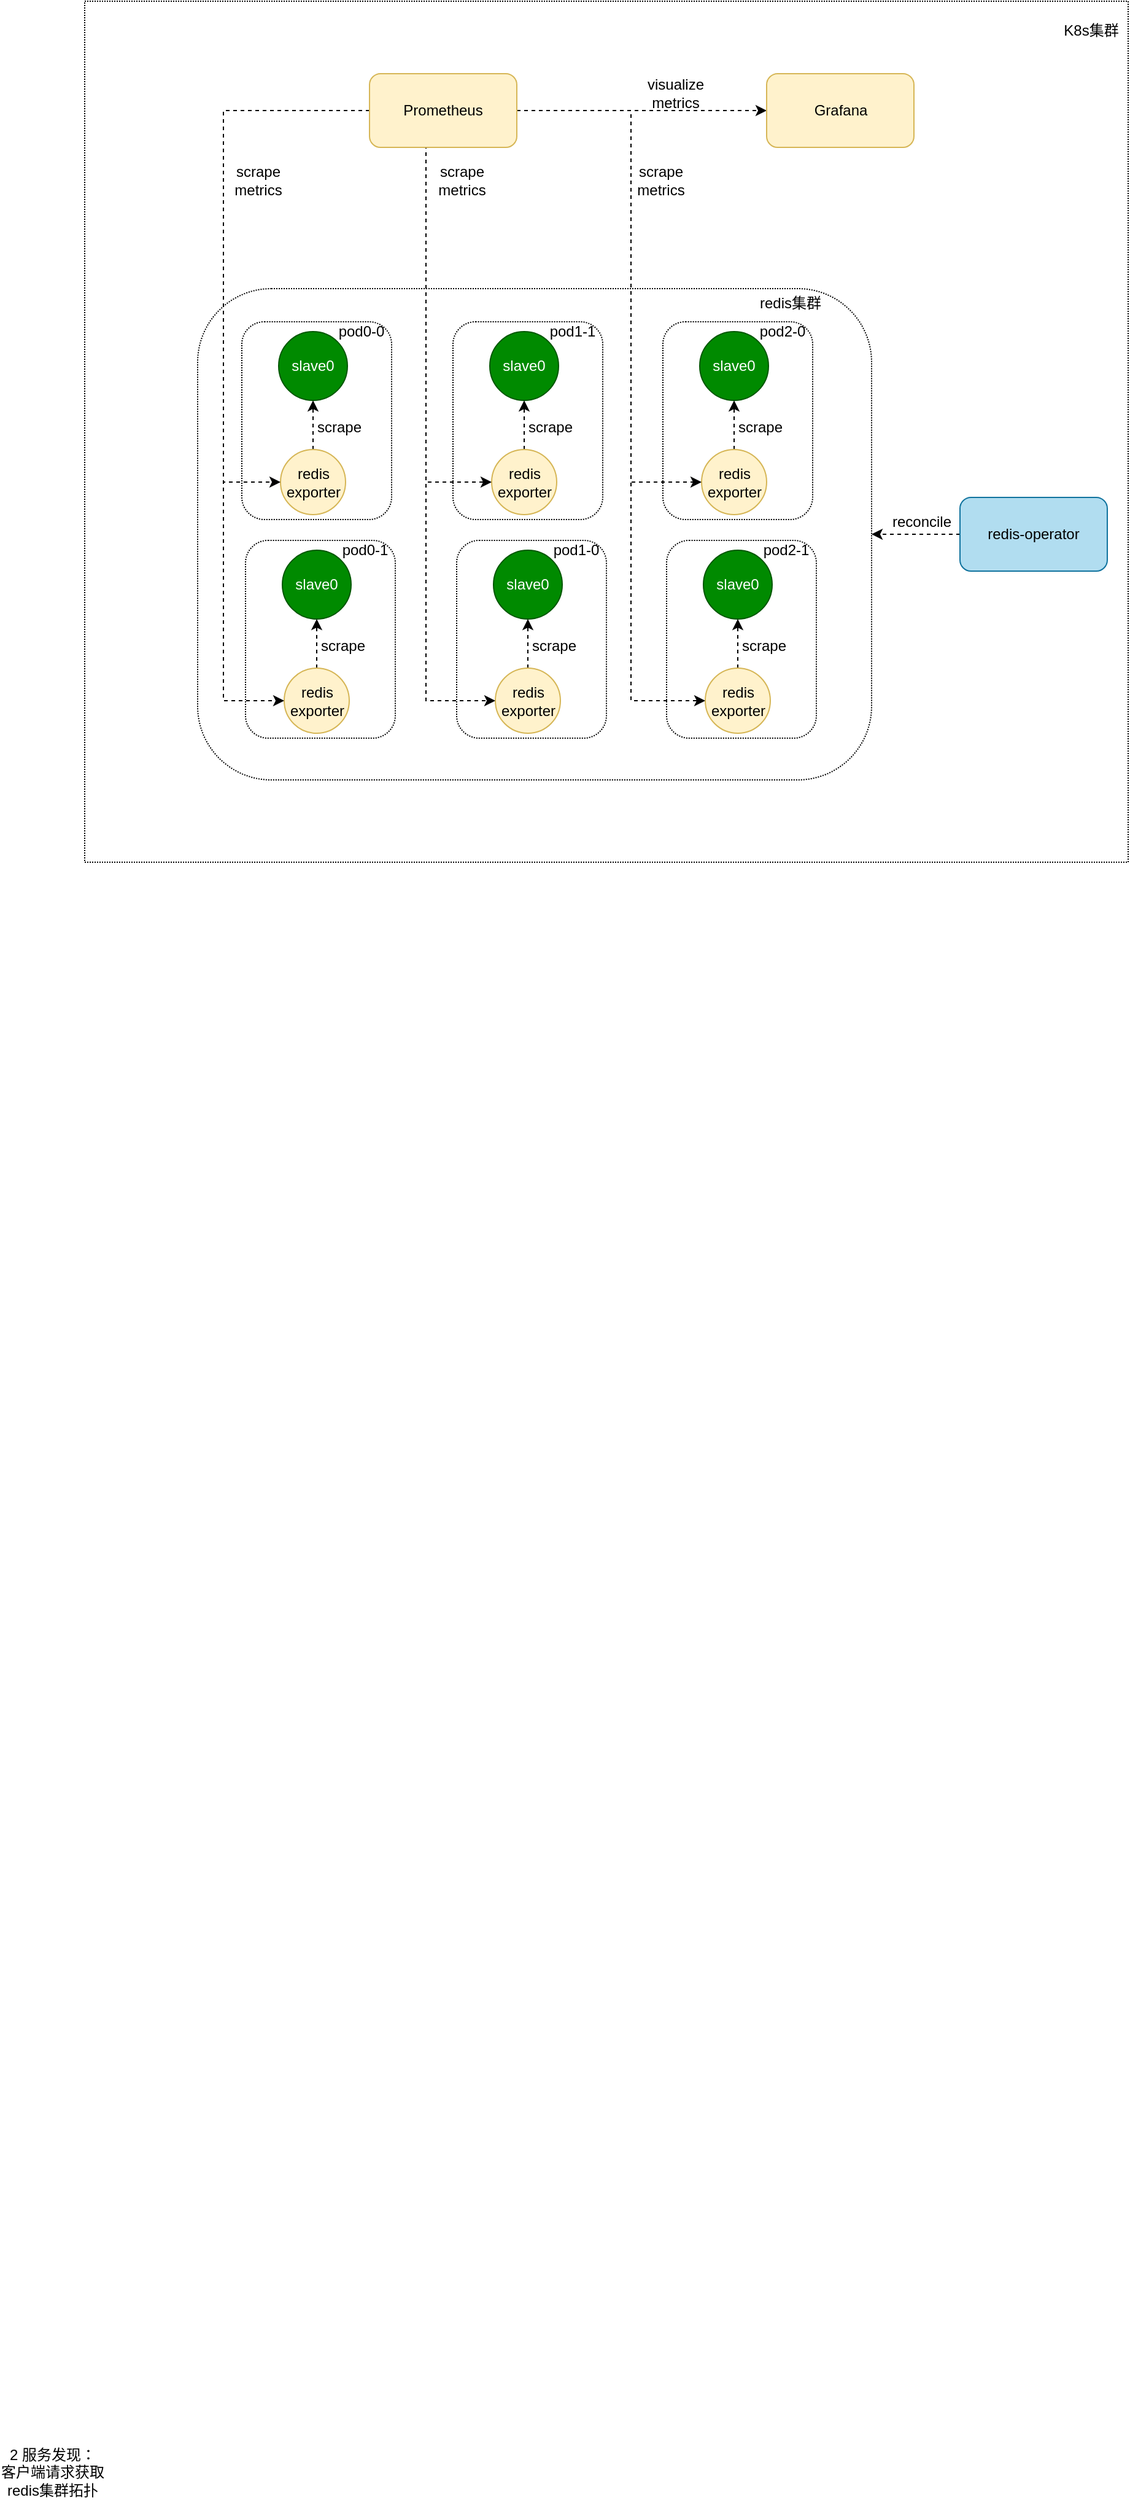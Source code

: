 <mxfile version="21.2.9" type="github">
  <diagram id="rYdwiMb5jvszhZctyrXV" name="第 1 页">
    <mxGraphModel dx="467" dy="516" grid="0" gridSize="10" guides="1" tooltips="1" connect="1" arrows="1" fold="1" page="0" pageScale="1" pageWidth="1920" pageHeight="1200" math="0" shadow="0">
      <root>
        <mxCell id="0" />
        <mxCell id="1" parent="0" />
        <mxCell id="fc0Et_haitifpb5bSG0c-15" value="" style="rounded=0;whiteSpace=wrap;html=1;fillColor=none;dashed=1;dashPattern=1 1;" parent="1" vertex="1">
          <mxGeometry x="529" y="131" width="850" height="701" as="geometry" />
        </mxCell>
        <mxCell id="fc0Et_haitifpb5bSG0c-1" value="" style="rounded=1;whiteSpace=wrap;html=1;dashed=1;dashPattern=1 1;" parent="1" vertex="1">
          <mxGeometry x="621" y="365" width="549" height="400" as="geometry" />
        </mxCell>
        <mxCell id="QxSuwZqqmujjziNGnTNI-38" value="" style="rounded=1;whiteSpace=wrap;html=1;fillColor=none;dashed=1;dashPattern=1 1;" vertex="1" parent="1">
          <mxGeometry x="1000" y="392" width="122" height="161" as="geometry" />
        </mxCell>
        <mxCell id="fc0Et_haitifpb5bSG0c-16" value="K8s集群" style="text;html=1;strokeColor=none;fillColor=none;align=center;verticalAlign=middle;whiteSpace=wrap;rounded=0;dashed=1;" parent="1" vertex="1">
          <mxGeometry x="1319" y="140" width="60" height="30" as="geometry" />
        </mxCell>
        <mxCell id="fc0Et_haitifpb5bSG0c-70" value="2 服务发现：&lt;br&gt;客户端请求获取redis集群拓扑" style="text;html=1;strokeColor=none;fillColor=none;align=center;verticalAlign=middle;whiteSpace=wrap;rounded=0;" parent="1" vertex="1">
          <mxGeometry x="460" y="2123" width="86" height="40" as="geometry" />
        </mxCell>
        <mxCell id="QxSuwZqqmujjziNGnTNI-61" style="edgeStyle=orthogonalEdgeStyle;rounded=0;orthogonalLoop=1;jettySize=auto;html=1;exitX=0;exitY=0.5;exitDx=0;exitDy=0;entryX=1;entryY=0.5;entryDx=0;entryDy=0;dashed=1;" edge="1" parent="1" source="YecgM4xgUUCfINCVM_Nl-21" target="fc0Et_haitifpb5bSG0c-1">
          <mxGeometry relative="1" as="geometry" />
        </mxCell>
        <mxCell id="YecgM4xgUUCfINCVM_Nl-21" value="redis-operator" style="rounded=1;whiteSpace=wrap;html=1;fillColor=#b1ddf0;strokeColor=#10739e;" parent="1" vertex="1">
          <mxGeometry x="1242" y="535" width="120" height="60" as="geometry" />
        </mxCell>
        <mxCell id="YecgM4xgUUCfINCVM_Nl-28" style="edgeStyle=orthogonalEdgeStyle;rounded=0;orthogonalLoop=1;jettySize=auto;html=1;exitX=0.5;exitY=1;exitDx=0;exitDy=0;dashed=1;" parent="1" edge="1">
          <mxGeometry relative="1" as="geometry">
            <mxPoint x="785.5" y="816" as="sourcePoint" />
            <mxPoint x="785.5" y="816" as="targetPoint" />
          </mxGeometry>
        </mxCell>
        <mxCell id="CZOD9MttlhJFFi8Qf4Fr-6" value="" style="rounded=1;whiteSpace=wrap;html=1;fillColor=none;dashed=1;dashPattern=1 1;" parent="1" vertex="1">
          <mxGeometry x="660" y="570" width="122" height="161" as="geometry" />
        </mxCell>
        <mxCell id="CZOD9MttlhJFFi8Qf4Fr-7" value="slave0" style="ellipse;whiteSpace=wrap;html=1;aspect=fixed;fillColor=#008a00;fontColor=#ffffff;strokeColor=#005700;" parent="1" vertex="1">
          <mxGeometry x="690" y="578" width="56" height="56" as="geometry" />
        </mxCell>
        <mxCell id="QxSuwZqqmujjziNGnTNI-5" style="edgeStyle=orthogonalEdgeStyle;rounded=0;orthogonalLoop=1;jettySize=auto;html=1;exitX=0.5;exitY=0;exitDx=0;exitDy=0;entryX=0.5;entryY=1;entryDx=0;entryDy=0;dashed=1;" edge="1" parent="1" source="CZOD9MttlhJFFi8Qf4Fr-8" target="CZOD9MttlhJFFi8Qf4Fr-7">
          <mxGeometry relative="1" as="geometry" />
        </mxCell>
        <mxCell id="CZOD9MttlhJFFi8Qf4Fr-8" value="redis exporter" style="ellipse;whiteSpace=wrap;html=1;aspect=fixed;fillColor=#fff2cc;strokeColor=#d6b656;" parent="1" vertex="1">
          <mxGeometry x="691.5" y="674" width="53" height="53" as="geometry" />
        </mxCell>
        <mxCell id="QxSuwZqqmujjziNGnTNI-6" value="scrape" style="text;html=1;strokeColor=none;fillColor=none;align=center;verticalAlign=middle;whiteSpace=wrap;rounded=0;" vertex="1" parent="1">
          <mxGeometry x="721" y="648" width="37" height="16" as="geometry" />
        </mxCell>
        <mxCell id="QxSuwZqqmujjziNGnTNI-7" value="pod0-1" style="text;html=1;strokeColor=none;fillColor=none;align=center;verticalAlign=middle;whiteSpace=wrap;rounded=0;" vertex="1" parent="1">
          <mxGeometry x="737" y="570" width="41" height="16" as="geometry" />
        </mxCell>
        <mxCell id="QxSuwZqqmujjziNGnTNI-14" value="" style="rounded=1;whiteSpace=wrap;html=1;fillColor=none;dashed=1;dashPattern=1 1;" vertex="1" parent="1">
          <mxGeometry x="832" y="570" width="122" height="161" as="geometry" />
        </mxCell>
        <mxCell id="QxSuwZqqmujjziNGnTNI-15" value="slave0" style="ellipse;whiteSpace=wrap;html=1;aspect=fixed;fillColor=#008a00;fontColor=#ffffff;strokeColor=#005700;" vertex="1" parent="1">
          <mxGeometry x="862" y="578" width="56" height="56" as="geometry" />
        </mxCell>
        <mxCell id="QxSuwZqqmujjziNGnTNI-16" style="edgeStyle=orthogonalEdgeStyle;rounded=0;orthogonalLoop=1;jettySize=auto;html=1;exitX=0.5;exitY=0;exitDx=0;exitDy=0;entryX=0.5;entryY=1;entryDx=0;entryDy=0;dashed=1;" edge="1" parent="1" source="QxSuwZqqmujjziNGnTNI-17" target="QxSuwZqqmujjziNGnTNI-15">
          <mxGeometry relative="1" as="geometry" />
        </mxCell>
        <mxCell id="QxSuwZqqmujjziNGnTNI-17" value="redis exporter" style="ellipse;whiteSpace=wrap;html=1;aspect=fixed;fillColor=#fff2cc;strokeColor=#d6b656;" vertex="1" parent="1">
          <mxGeometry x="863.5" y="674" width="53" height="53" as="geometry" />
        </mxCell>
        <mxCell id="QxSuwZqqmujjziNGnTNI-18" value="scrape" style="text;html=1;strokeColor=none;fillColor=none;align=center;verticalAlign=middle;whiteSpace=wrap;rounded=0;" vertex="1" parent="1">
          <mxGeometry x="893" y="648" width="37" height="16" as="geometry" />
        </mxCell>
        <mxCell id="QxSuwZqqmujjziNGnTNI-19" value="pod1-0" style="text;html=1;strokeColor=none;fillColor=none;align=center;verticalAlign=middle;whiteSpace=wrap;rounded=0;" vertex="1" parent="1">
          <mxGeometry x="909" y="570" width="41" height="16" as="geometry" />
        </mxCell>
        <mxCell id="QxSuwZqqmujjziNGnTNI-20" value="" style="rounded=1;whiteSpace=wrap;html=1;fillColor=none;dashed=1;dashPattern=1 1;" vertex="1" parent="1">
          <mxGeometry x="1003" y="570" width="122" height="161" as="geometry" />
        </mxCell>
        <mxCell id="QxSuwZqqmujjziNGnTNI-21" value="slave0" style="ellipse;whiteSpace=wrap;html=1;aspect=fixed;fillColor=#008a00;fontColor=#ffffff;strokeColor=#005700;" vertex="1" parent="1">
          <mxGeometry x="1033" y="578" width="56" height="56" as="geometry" />
        </mxCell>
        <mxCell id="QxSuwZqqmujjziNGnTNI-22" style="edgeStyle=orthogonalEdgeStyle;rounded=0;orthogonalLoop=1;jettySize=auto;html=1;exitX=0.5;exitY=0;exitDx=0;exitDy=0;entryX=0.5;entryY=1;entryDx=0;entryDy=0;dashed=1;" edge="1" parent="1" source="QxSuwZqqmujjziNGnTNI-23" target="QxSuwZqqmujjziNGnTNI-21">
          <mxGeometry relative="1" as="geometry" />
        </mxCell>
        <mxCell id="QxSuwZqqmujjziNGnTNI-23" value="redis exporter" style="ellipse;whiteSpace=wrap;html=1;aspect=fixed;fillColor=#fff2cc;strokeColor=#d6b656;" vertex="1" parent="1">
          <mxGeometry x="1034.5" y="674" width="53" height="53" as="geometry" />
        </mxCell>
        <mxCell id="QxSuwZqqmujjziNGnTNI-24" value="scrape" style="text;html=1;strokeColor=none;fillColor=none;align=center;verticalAlign=middle;whiteSpace=wrap;rounded=0;" vertex="1" parent="1">
          <mxGeometry x="1064" y="648" width="37" height="16" as="geometry" />
        </mxCell>
        <mxCell id="QxSuwZqqmujjziNGnTNI-25" value="pod2-1" style="text;html=1;strokeColor=none;fillColor=none;align=center;verticalAlign=middle;whiteSpace=wrap;rounded=0;" vertex="1" parent="1">
          <mxGeometry x="1080" y="570" width="41" height="16" as="geometry" />
        </mxCell>
        <mxCell id="QxSuwZqqmujjziNGnTNI-26" value="" style="rounded=1;whiteSpace=wrap;html=1;fillColor=none;dashed=1;dashPattern=1 1;" vertex="1" parent="1">
          <mxGeometry x="657" y="392" width="122" height="161" as="geometry" />
        </mxCell>
        <mxCell id="QxSuwZqqmujjziNGnTNI-27" value="slave0" style="ellipse;whiteSpace=wrap;html=1;aspect=fixed;fillColor=#008a00;fontColor=#ffffff;strokeColor=#005700;" vertex="1" parent="1">
          <mxGeometry x="687" y="400" width="56" height="56" as="geometry" />
        </mxCell>
        <mxCell id="QxSuwZqqmujjziNGnTNI-28" style="edgeStyle=orthogonalEdgeStyle;rounded=0;orthogonalLoop=1;jettySize=auto;html=1;exitX=0.5;exitY=0;exitDx=0;exitDy=0;entryX=0.5;entryY=1;entryDx=0;entryDy=0;dashed=1;" edge="1" parent="1" source="QxSuwZqqmujjziNGnTNI-29" target="QxSuwZqqmujjziNGnTNI-27">
          <mxGeometry relative="1" as="geometry" />
        </mxCell>
        <mxCell id="QxSuwZqqmujjziNGnTNI-29" value="redis exporter" style="ellipse;whiteSpace=wrap;html=1;aspect=fixed;fillColor=#fff2cc;strokeColor=#d6b656;" vertex="1" parent="1">
          <mxGeometry x="688.5" y="496" width="53" height="53" as="geometry" />
        </mxCell>
        <mxCell id="QxSuwZqqmujjziNGnTNI-30" value="scrape" style="text;html=1;strokeColor=none;fillColor=none;align=center;verticalAlign=middle;whiteSpace=wrap;rounded=0;" vertex="1" parent="1">
          <mxGeometry x="718" y="470" width="37" height="16" as="geometry" />
        </mxCell>
        <mxCell id="QxSuwZqqmujjziNGnTNI-31" value="pod0-0" style="text;html=1;strokeColor=none;fillColor=none;align=center;verticalAlign=middle;whiteSpace=wrap;rounded=0;" vertex="1" parent="1">
          <mxGeometry x="734" y="392" width="41" height="16" as="geometry" />
        </mxCell>
        <mxCell id="QxSuwZqqmujjziNGnTNI-32" value="" style="rounded=1;whiteSpace=wrap;html=1;fillColor=none;dashed=1;dashPattern=1 1;" vertex="1" parent="1">
          <mxGeometry x="829" y="392" width="122" height="161" as="geometry" />
        </mxCell>
        <mxCell id="QxSuwZqqmujjziNGnTNI-33" value="slave0" style="ellipse;whiteSpace=wrap;html=1;aspect=fixed;fillColor=#008a00;fontColor=#ffffff;strokeColor=#005700;" vertex="1" parent="1">
          <mxGeometry x="859" y="400" width="56" height="56" as="geometry" />
        </mxCell>
        <mxCell id="QxSuwZqqmujjziNGnTNI-34" style="edgeStyle=orthogonalEdgeStyle;rounded=0;orthogonalLoop=1;jettySize=auto;html=1;exitX=0.5;exitY=0;exitDx=0;exitDy=0;entryX=0.5;entryY=1;entryDx=0;entryDy=0;dashed=1;" edge="1" parent="1" source="QxSuwZqqmujjziNGnTNI-35" target="QxSuwZqqmujjziNGnTNI-33">
          <mxGeometry relative="1" as="geometry" />
        </mxCell>
        <mxCell id="QxSuwZqqmujjziNGnTNI-35" value="redis exporter" style="ellipse;whiteSpace=wrap;html=1;aspect=fixed;fillColor=#fff2cc;strokeColor=#d6b656;" vertex="1" parent="1">
          <mxGeometry x="860.5" y="496" width="53" height="53" as="geometry" />
        </mxCell>
        <mxCell id="QxSuwZqqmujjziNGnTNI-36" value="scrape" style="text;html=1;strokeColor=none;fillColor=none;align=center;verticalAlign=middle;whiteSpace=wrap;rounded=0;" vertex="1" parent="1">
          <mxGeometry x="890" y="470" width="37" height="16" as="geometry" />
        </mxCell>
        <mxCell id="QxSuwZqqmujjziNGnTNI-37" value="pod1-1" style="text;html=1;strokeColor=none;fillColor=none;align=center;verticalAlign=middle;whiteSpace=wrap;rounded=0;" vertex="1" parent="1">
          <mxGeometry x="906" y="392" width="41" height="16" as="geometry" />
        </mxCell>
        <mxCell id="QxSuwZqqmujjziNGnTNI-39" value="slave0" style="ellipse;whiteSpace=wrap;html=1;aspect=fixed;fillColor=#008a00;fontColor=#ffffff;strokeColor=#005700;" vertex="1" parent="1">
          <mxGeometry x="1030" y="400" width="56" height="56" as="geometry" />
        </mxCell>
        <mxCell id="QxSuwZqqmujjziNGnTNI-40" style="edgeStyle=orthogonalEdgeStyle;rounded=0;orthogonalLoop=1;jettySize=auto;html=1;exitX=0.5;exitY=0;exitDx=0;exitDy=0;entryX=0.5;entryY=1;entryDx=0;entryDy=0;dashed=1;" edge="1" parent="1" source="QxSuwZqqmujjziNGnTNI-41" target="QxSuwZqqmujjziNGnTNI-39">
          <mxGeometry relative="1" as="geometry" />
        </mxCell>
        <mxCell id="QxSuwZqqmujjziNGnTNI-41" value="redis exporter" style="ellipse;whiteSpace=wrap;html=1;aspect=fixed;fillColor=#fff2cc;strokeColor=#d6b656;" vertex="1" parent="1">
          <mxGeometry x="1031.5" y="496" width="53" height="53" as="geometry" />
        </mxCell>
        <mxCell id="QxSuwZqqmujjziNGnTNI-42" value="scrape" style="text;html=1;strokeColor=none;fillColor=none;align=center;verticalAlign=middle;whiteSpace=wrap;rounded=0;" vertex="1" parent="1">
          <mxGeometry x="1061" y="470" width="37" height="16" as="geometry" />
        </mxCell>
        <mxCell id="QxSuwZqqmujjziNGnTNI-43" value="pod2-0" style="text;html=1;strokeColor=none;fillColor=none;align=center;verticalAlign=middle;whiteSpace=wrap;rounded=0;" vertex="1" parent="1">
          <mxGeometry x="1077" y="392" width="41" height="16" as="geometry" />
        </mxCell>
        <mxCell id="QxSuwZqqmujjziNGnTNI-44" value="redis集群" style="text;html=1;strokeColor=none;fillColor=none;align=center;verticalAlign=middle;whiteSpace=wrap;rounded=0;dashed=1;dashPattern=1 1;" vertex="1" parent="1">
          <mxGeometry x="1074" y="362" width="60" height="30" as="geometry" />
        </mxCell>
        <mxCell id="QxSuwZqqmujjziNGnTNI-47" style="edgeStyle=orthogonalEdgeStyle;rounded=0;orthogonalLoop=1;jettySize=auto;html=1;exitX=0;exitY=0.5;exitDx=0;exitDy=0;entryX=0;entryY=0.5;entryDx=0;entryDy=0;dashed=1;" edge="1" parent="1" source="QxSuwZqqmujjziNGnTNI-45" target="QxSuwZqqmujjziNGnTNI-29">
          <mxGeometry relative="1" as="geometry">
            <Array as="points">
              <mxPoint x="642" y="220" />
              <mxPoint x="642" y="523" />
            </Array>
          </mxGeometry>
        </mxCell>
        <mxCell id="QxSuwZqqmujjziNGnTNI-48" style="edgeStyle=orthogonalEdgeStyle;rounded=0;orthogonalLoop=1;jettySize=auto;html=1;exitX=0;exitY=0.5;exitDx=0;exitDy=0;entryX=0;entryY=0.5;entryDx=0;entryDy=0;dashed=1;" edge="1" parent="1" source="QxSuwZqqmujjziNGnTNI-45" target="CZOD9MttlhJFFi8Qf4Fr-8">
          <mxGeometry relative="1" as="geometry">
            <Array as="points">
              <mxPoint x="642" y="220" />
              <mxPoint x="642" y="701" />
            </Array>
          </mxGeometry>
        </mxCell>
        <mxCell id="QxSuwZqqmujjziNGnTNI-50" style="edgeStyle=orthogonalEdgeStyle;rounded=0;orthogonalLoop=1;jettySize=auto;html=1;exitX=0.5;exitY=1;exitDx=0;exitDy=0;entryX=0;entryY=0.5;entryDx=0;entryDy=0;dashed=1;" edge="1" parent="1" source="QxSuwZqqmujjziNGnTNI-45" target="QxSuwZqqmujjziNGnTNI-17">
          <mxGeometry relative="1" as="geometry">
            <Array as="points">
              <mxPoint x="807" y="250" />
              <mxPoint x="807" y="701" />
            </Array>
          </mxGeometry>
        </mxCell>
        <mxCell id="QxSuwZqqmujjziNGnTNI-51" style="edgeStyle=orthogonalEdgeStyle;rounded=0;orthogonalLoop=1;jettySize=auto;html=1;exitX=0.5;exitY=1;exitDx=0;exitDy=0;entryX=0;entryY=0.5;entryDx=0;entryDy=0;dashed=1;" edge="1" parent="1" source="QxSuwZqqmujjziNGnTNI-45" target="QxSuwZqqmujjziNGnTNI-35">
          <mxGeometry relative="1" as="geometry">
            <Array as="points">
              <mxPoint x="807" y="250" />
              <mxPoint x="807" y="523" />
            </Array>
          </mxGeometry>
        </mxCell>
        <mxCell id="QxSuwZqqmujjziNGnTNI-53" style="edgeStyle=orthogonalEdgeStyle;rounded=0;orthogonalLoop=1;jettySize=auto;html=1;exitX=1;exitY=0.5;exitDx=0;exitDy=0;entryX=0;entryY=0.5;entryDx=0;entryDy=0;dashed=1;" edge="1" parent="1" source="QxSuwZqqmujjziNGnTNI-45" target="QxSuwZqqmujjziNGnTNI-41">
          <mxGeometry relative="1" as="geometry">
            <Array as="points">
              <mxPoint x="974" y="220" />
              <mxPoint x="974" y="523" />
            </Array>
          </mxGeometry>
        </mxCell>
        <mxCell id="QxSuwZqqmujjziNGnTNI-54" style="edgeStyle=orthogonalEdgeStyle;rounded=0;orthogonalLoop=1;jettySize=auto;html=1;exitX=1;exitY=0.5;exitDx=0;exitDy=0;entryX=0;entryY=0.5;entryDx=0;entryDy=0;dashed=1;" edge="1" parent="1" source="QxSuwZqqmujjziNGnTNI-45" target="QxSuwZqqmujjziNGnTNI-23">
          <mxGeometry relative="1" as="geometry">
            <Array as="points">
              <mxPoint x="974" y="220" />
              <mxPoint x="974" y="701" />
            </Array>
          </mxGeometry>
        </mxCell>
        <mxCell id="QxSuwZqqmujjziNGnTNI-55" style="edgeStyle=orthogonalEdgeStyle;rounded=0;orthogonalLoop=1;jettySize=auto;html=1;exitX=1;exitY=0.5;exitDx=0;exitDy=0;entryX=0;entryY=0.5;entryDx=0;entryDy=0;dashed=1;" edge="1" parent="1" source="QxSuwZqqmujjziNGnTNI-45" target="QxSuwZqqmujjziNGnTNI-46">
          <mxGeometry relative="1" as="geometry" />
        </mxCell>
        <mxCell id="QxSuwZqqmujjziNGnTNI-45" value="Prometheus" style="rounded=1;whiteSpace=wrap;html=1;fillColor=#fff2cc;strokeColor=#d6b656;" vertex="1" parent="1">
          <mxGeometry x="761" y="190" width="120" height="60" as="geometry" />
        </mxCell>
        <mxCell id="QxSuwZqqmujjziNGnTNI-46" value="Grafana" style="rounded=1;whiteSpace=wrap;html=1;fillColor=#fff2cc;strokeColor=#d6b656;" vertex="1" parent="1">
          <mxGeometry x="1084.5" y="190" width="120" height="60" as="geometry" />
        </mxCell>
        <mxCell id="QxSuwZqqmujjziNGnTNI-56" value="scrape&lt;br&gt;metrics" style="text;html=1;strokeColor=none;fillColor=none;align=center;verticalAlign=middle;whiteSpace=wrap;rounded=0;" vertex="1" parent="1">
          <mxGeometry x="646" y="267" width="49" height="20" as="geometry" />
        </mxCell>
        <mxCell id="QxSuwZqqmujjziNGnTNI-57" value="scrape&lt;br&gt;metrics" style="text;html=1;strokeColor=none;fillColor=none;align=center;verticalAlign=middle;whiteSpace=wrap;rounded=0;" vertex="1" parent="1">
          <mxGeometry x="811.5" y="267" width="49" height="20" as="geometry" />
        </mxCell>
        <mxCell id="QxSuwZqqmujjziNGnTNI-58" value="scrape&lt;br&gt;metrics" style="text;html=1;strokeColor=none;fillColor=none;align=center;verticalAlign=middle;whiteSpace=wrap;rounded=0;" vertex="1" parent="1">
          <mxGeometry x="974" y="267" width="49" height="20" as="geometry" />
        </mxCell>
        <mxCell id="QxSuwZqqmujjziNGnTNI-59" value="visualize&lt;br&gt;metrics" style="text;html=1;strokeColor=none;fillColor=none;align=center;verticalAlign=middle;whiteSpace=wrap;rounded=0;" vertex="1" parent="1">
          <mxGeometry x="985.5" y="196" width="49" height="20" as="geometry" />
        </mxCell>
        <mxCell id="QxSuwZqqmujjziNGnTNI-62" value="reconcile" style="text;html=1;strokeColor=none;fillColor=none;align=center;verticalAlign=middle;whiteSpace=wrap;rounded=0;" vertex="1" parent="1">
          <mxGeometry x="1181" y="540" width="60" height="30" as="geometry" />
        </mxCell>
      </root>
    </mxGraphModel>
  </diagram>
</mxfile>
